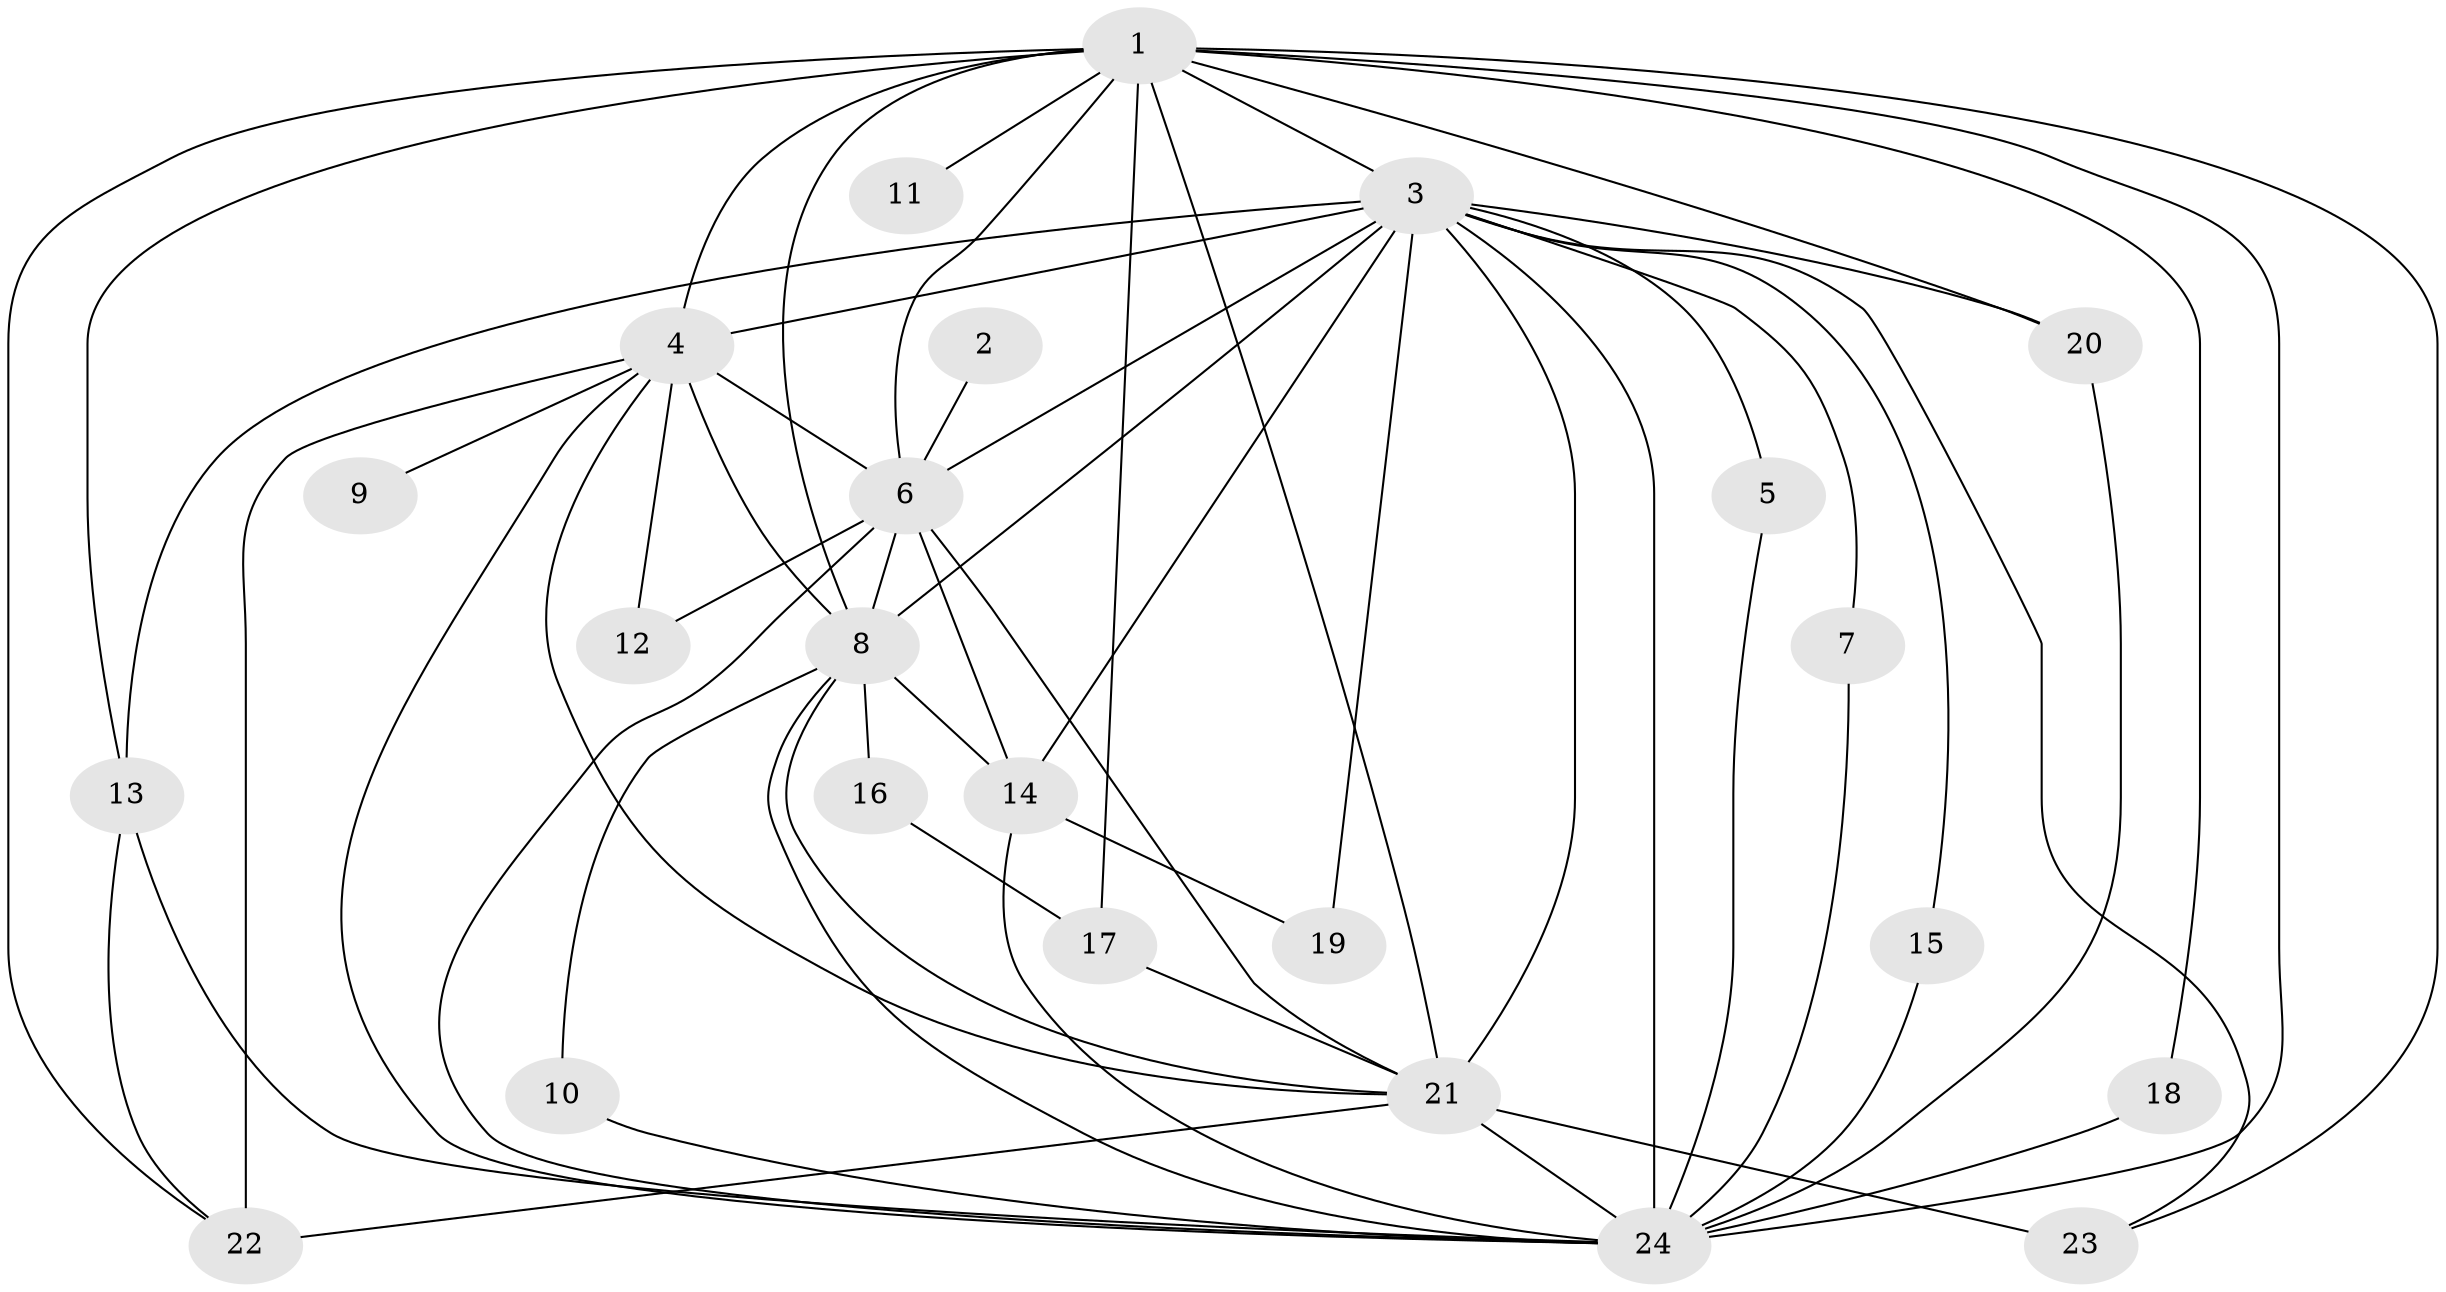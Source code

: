 // original degree distribution, {17: 0.03571428571428571, 16: 0.03571428571428571, 10: 0.03571428571428571, 19: 0.03571428571428571, 22: 0.017857142857142856, 14: 0.017857142857142856, 4: 0.07142857142857142, 2: 0.5714285714285714, 3: 0.14285714285714285, 5: 0.03571428571428571}
// Generated by graph-tools (version 1.1) at 2025/36/03/04/25 23:36:35]
// undirected, 24 vertices, 59 edges
graph export_dot {
  node [color=gray90,style=filled];
  1;
  2;
  3;
  4;
  5;
  6;
  7;
  8;
  9;
  10;
  11;
  12;
  13;
  14;
  15;
  16;
  17;
  18;
  19;
  20;
  21;
  22;
  23;
  24;
  1 -- 3 [weight=6.0];
  1 -- 4 [weight=3.0];
  1 -- 6 [weight=4.0];
  1 -- 8 [weight=5.0];
  1 -- 11 [weight=1.0];
  1 -- 13 [weight=1.0];
  1 -- 17 [weight=2.0];
  1 -- 18 [weight=1.0];
  1 -- 20 [weight=1.0];
  1 -- 21 [weight=4.0];
  1 -- 22 [weight=1.0];
  1 -- 23 [weight=1.0];
  1 -- 24 [weight=4.0];
  2 -- 6 [weight=1.0];
  3 -- 4 [weight=2.0];
  3 -- 5 [weight=1.0];
  3 -- 6 [weight=2.0];
  3 -- 7 [weight=1.0];
  3 -- 8 [weight=2.0];
  3 -- 13 [weight=1.0];
  3 -- 14 [weight=1.0];
  3 -- 15 [weight=1.0];
  3 -- 19 [weight=2.0];
  3 -- 20 [weight=1.0];
  3 -- 21 [weight=3.0];
  3 -- 23 [weight=1.0];
  3 -- 24 [weight=3.0];
  4 -- 6 [weight=1.0];
  4 -- 8 [weight=3.0];
  4 -- 9 [weight=1.0];
  4 -- 12 [weight=2.0];
  4 -- 21 [weight=1.0];
  4 -- 22 [weight=1.0];
  4 -- 24 [weight=1.0];
  5 -- 24 [weight=1.0];
  6 -- 8 [weight=1.0];
  6 -- 12 [weight=2.0];
  6 -- 14 [weight=1.0];
  6 -- 21 [weight=2.0];
  6 -- 24 [weight=1.0];
  7 -- 24 [weight=1.0];
  8 -- 10 [weight=1.0];
  8 -- 14 [weight=1.0];
  8 -- 16 [weight=1.0];
  8 -- 21 [weight=1.0];
  8 -- 24 [weight=2.0];
  10 -- 24 [weight=2.0];
  13 -- 22 [weight=1.0];
  13 -- 24 [weight=1.0];
  14 -- 19 [weight=1.0];
  14 -- 24 [weight=1.0];
  15 -- 24 [weight=1.0];
  16 -- 17 [weight=1.0];
  17 -- 21 [weight=2.0];
  18 -- 24 [weight=2.0];
  20 -- 24 [weight=1.0];
  21 -- 22 [weight=2.0];
  21 -- 23 [weight=2.0];
  21 -- 24 [weight=1.0];
}
